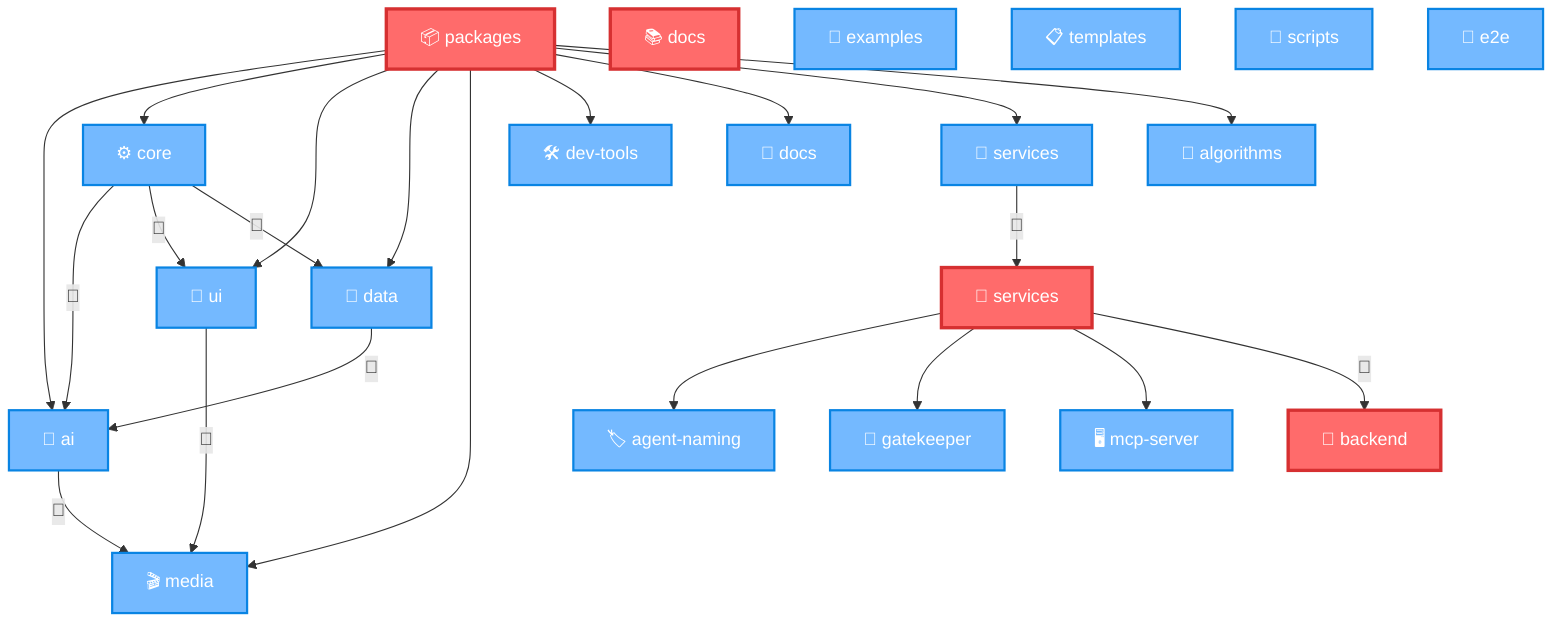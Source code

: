 graph TD
    packages["📦 packages"]:::critical
    services["🔧 services"]:::critical
    backend["🐍 backend"]:::critical
    docs["📚 docs"]:::critical
    examples["🎯 examples"]:::important
    templates["📋 templates"]:::important
    scripts["📜 scripts"]:::important
    e2e["🧪 e2e"]:::important

    packages_ai["🤖 ai"]:::important
    packages --> packages_ai
    packages_core["⚙️ core"]:::important
    packages --> packages_core
    packages_ui["🎨 ui"]:::important
    packages --> packages_ui
    packages_data["💾 data"]:::important
    packages --> packages_data
    packages_media["🎬 media"]:::important
    packages --> packages_media
    packages_dev_tools["🛠️ dev-tools"]:::important
    packages --> packages_dev_tools
    packages_docs["📖 docs"]:::important
    packages --> packages_docs
    packages_services["🔌 services"]:::important
    packages --> packages_services
    packages_algorithms["🧮 algorithms"]:::important
    packages --> packages_algorithms
    services_agent_naming["🏷️ agent-naming"]:::important
    services --> services_agent_naming
    services_gatekeeper["🔐 gatekeeper"]:::important
    services --> services_gatekeeper
    services_mcp_server["🖥️ mcp-server"]:::important
    services --> services_mcp_server

    %% Key Dependencies
    packages_core -->|🔗| packages_ai
    packages_core -->|🔗| packages_ui
    packages_core -->|🔗| packages_data
    packages_ai -->|🔗| packages_media
    packages_ui -->|🔗| packages_media
    packages_data -->|🔗| packages_ai
    services -->|🔗| backend
    packages_services -->|🔗| services

    classDef critical fill:#ff6b6b,stroke:#d63031,stroke-width:3px,color:#fff
    classDef important fill:#74b9ff,stroke:#0984e3,stroke-width:2px,color:#fff
    classDef optional fill:#a29bfe,stroke:#6c5ce7,stroke-width:1px,color:#fff